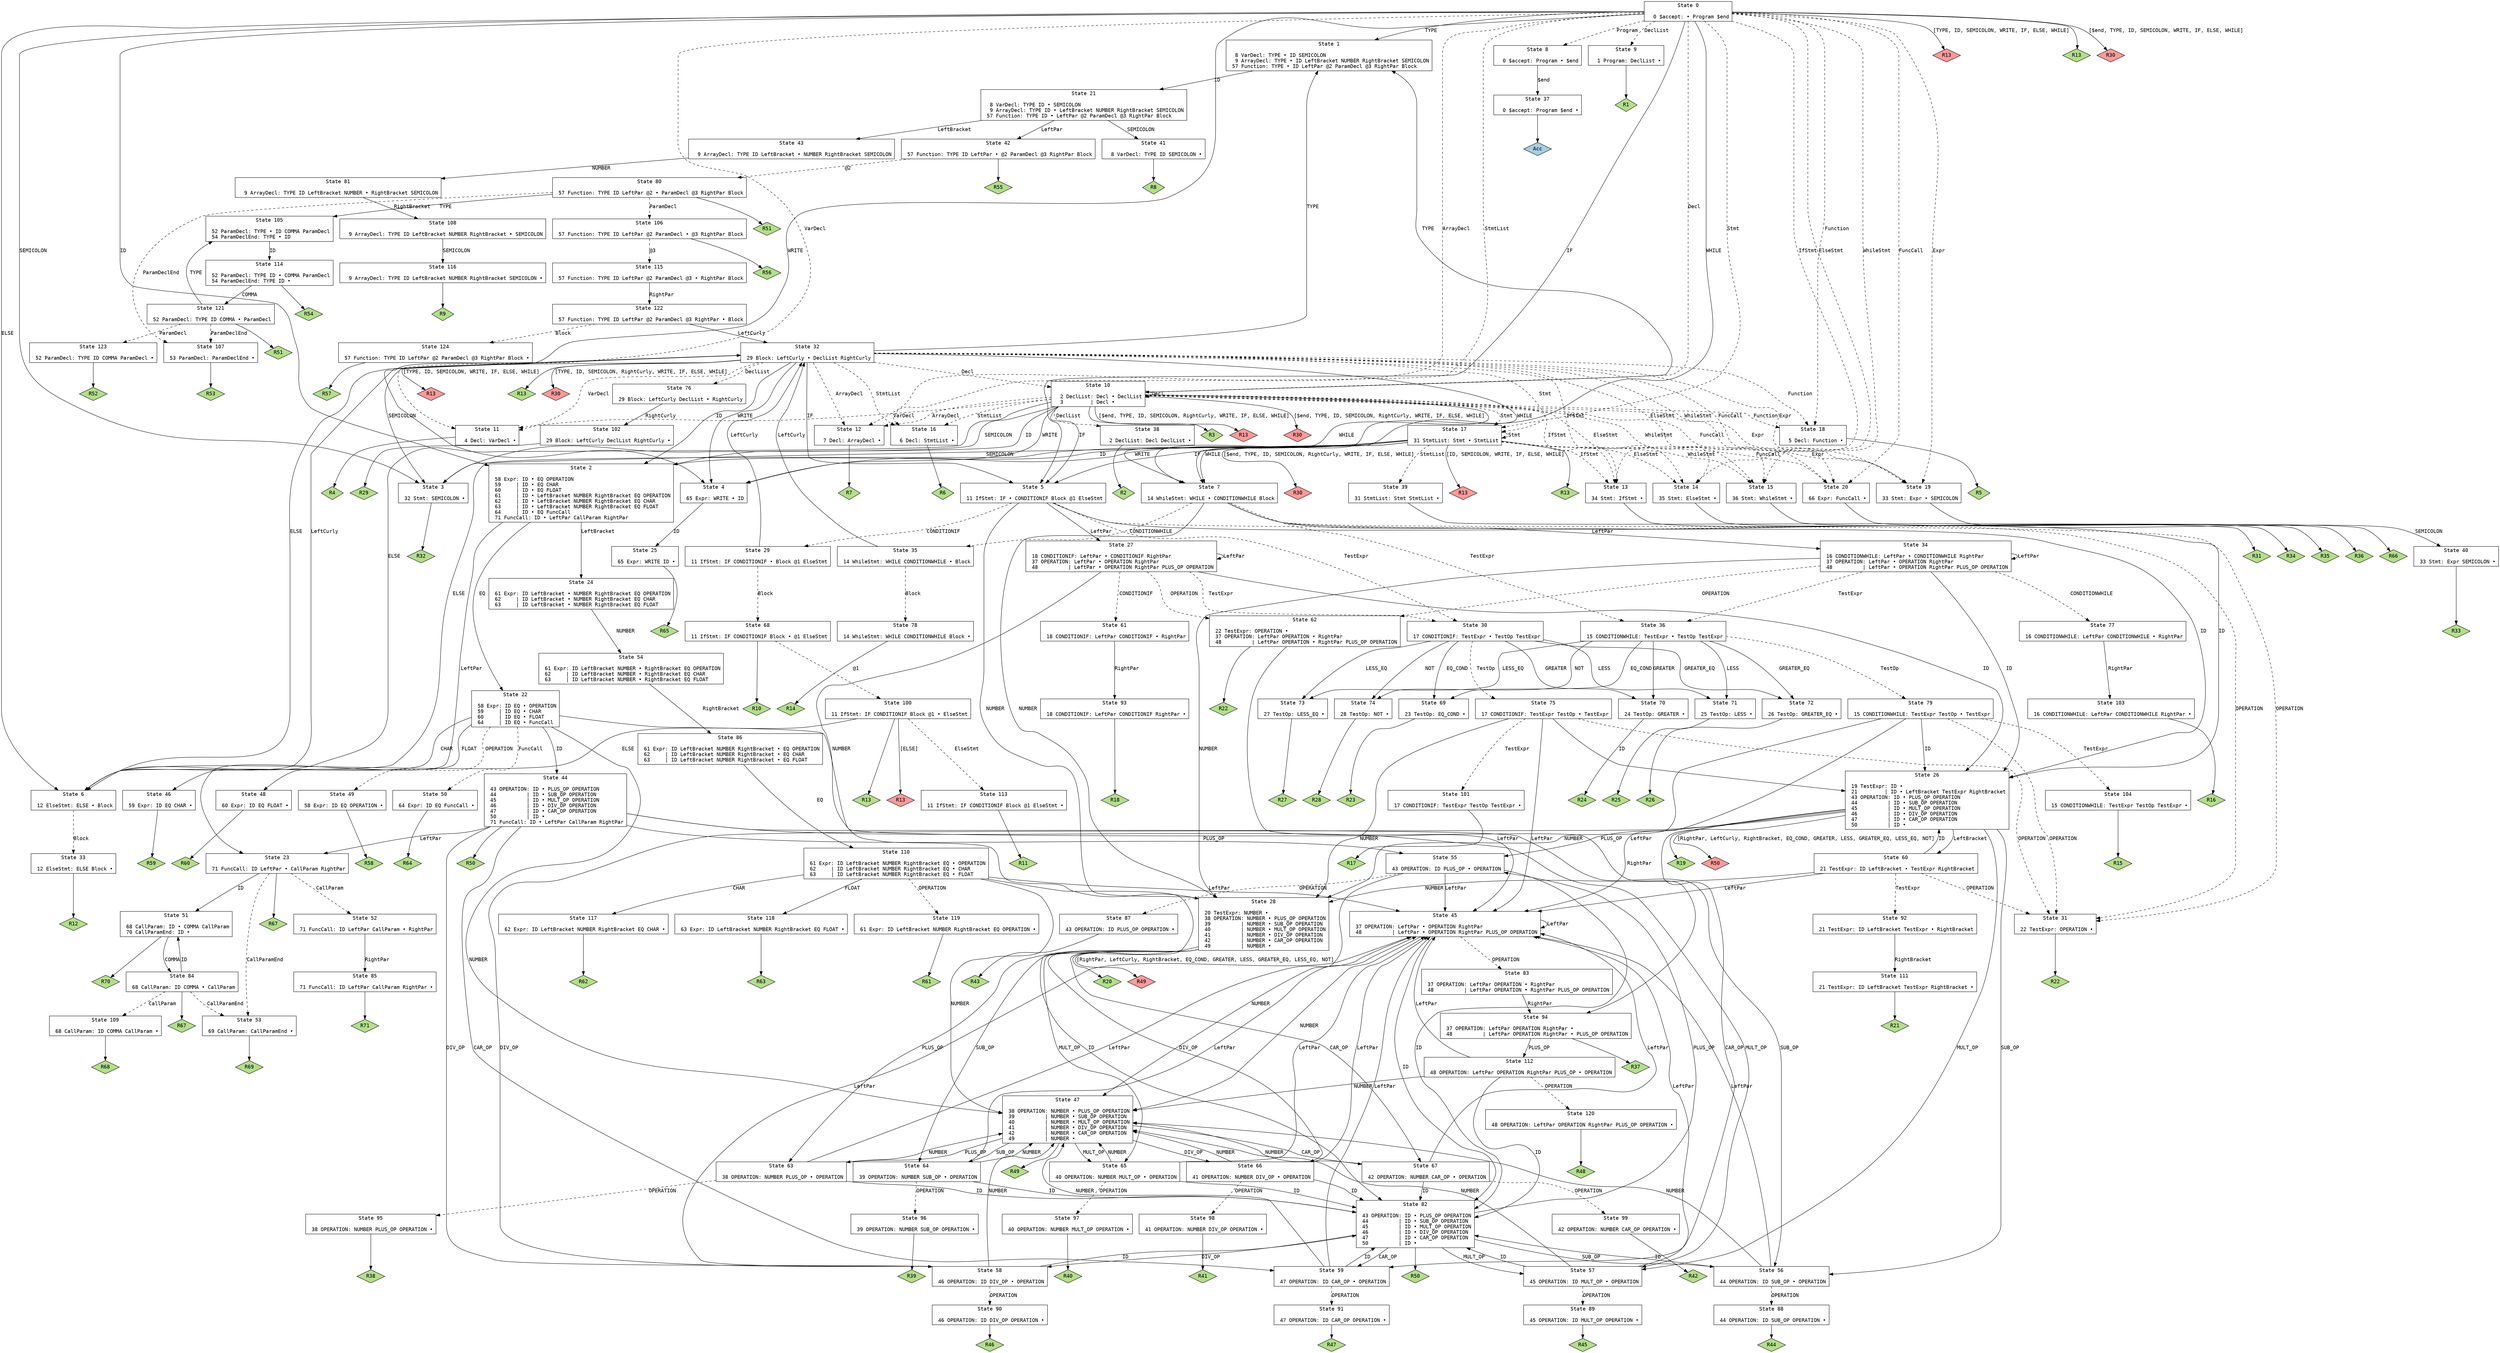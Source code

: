 // Generated by GNU Bison 3.8.2.
// Report bugs to <bug-bison@gnu.org>.
// Home page: <https://www.gnu.org/software/bison/>.

digraph "parser.y"
{
  node [fontname = courier, shape = box, colorscheme = paired6]
  edge [fontname = courier]

  0 [label="State 0\n\l  0 $accept: • Program $end\l"]
  0 -> 1 [style=solid label="TYPE"]
  0 -> 2 [style=solid label="ID"]
  0 -> 3 [style=solid label="SEMICOLON"]
  0 -> 4 [style=solid label="WRITE"]
  0 -> 5 [style=solid label="IF"]
  0 -> 6 [style=solid label="ELSE"]
  0 -> 7 [style=solid label="WHILE"]
  0 -> 8 [style=dashed label="Program"]
  0 -> 9 [style=dashed label="DeclList"]
  0 -> 10 [style=dashed label="Decl"]
  0 -> 11 [style=dashed label="VarDecl"]
  0 -> 12 [style=dashed label="ArrayDecl"]
  0 -> 13 [style=dashed label="IfStmt"]
  0 -> 14 [style=dashed label="ElseStmt"]
  0 -> 15 [style=dashed label="WhileStmt"]
  0 -> 16 [style=dashed label="StmtList"]
  0 -> 17 [style=dashed label="Stmt"]
  0 -> 18 [style=dashed label="Function"]
  0 -> 19 [style=dashed label="Expr"]
  0 -> 20 [style=dashed label="FuncCall"]
  0 -> "0R13d" [label="[TYPE, ID, SEMICOLON, WRITE, IF, ELSE, WHILE]", style=solid]
 "0R13d" [label="R13", fillcolor=5, shape=diamond, style=filled]
  0 -> "0R13" [style=solid]
 "0R13" [label="R13", fillcolor=3, shape=diamond, style=filled]
  0 -> "0R30d" [label="[$end, TYPE, ID, SEMICOLON, WRITE, IF, ELSE, WHILE]", style=solid]
 "0R30d" [label="R30", fillcolor=5, shape=diamond, style=filled]
  1 [label="State 1\n\l  8 VarDecl: TYPE • ID SEMICOLON\l  9 ArrayDecl: TYPE • ID LeftBracket NUMBER RightBracket SEMICOLON\l 57 Function: TYPE • ID LeftPar @2 ParamDecl @3 RightPar Block\l"]
  1 -> 21 [style=solid label="ID"]
  2 [label="State 2\n\l 58 Expr: ID • EQ OPERATION\l 59     | ID • EQ CHAR\l 60     | ID • EQ FLOAT\l 61     | ID • LeftBracket NUMBER RightBracket EQ OPERATION\l 62     | ID • LeftBracket NUMBER RightBracket EQ CHAR\l 63     | ID • LeftBracket NUMBER RightBracket EQ FLOAT\l 64     | ID • EQ FuncCall\l 71 FuncCall: ID • LeftPar CallParam RightPar\l"]
  2 -> 22 [style=solid label="EQ"]
  2 -> 23 [style=solid label="LeftPar"]
  2 -> 24 [style=solid label="LeftBracket"]
  3 [label="State 3\n\l 32 Stmt: SEMICOLON •\l"]
  3 -> "3R32" [style=solid]
 "3R32" [label="R32", fillcolor=3, shape=diamond, style=filled]
  4 [label="State 4\n\l 65 Expr: WRITE • ID\l"]
  4 -> 25 [style=solid label="ID"]
  5 [label="State 5\n\l 11 IfStmt: IF • CONDITIONIF Block @1 ElseStmt\l"]
  5 -> 26 [style=solid label="ID"]
  5 -> 27 [style=solid label="LeftPar"]
  5 -> 28 [style=solid label="NUMBER"]
  5 -> 29 [style=dashed label="CONDITIONIF"]
  5 -> 30 [style=dashed label="TestExpr"]
  5 -> 31 [style=dashed label="OPERATION"]
  6 [label="State 6\n\l 12 ElseStmt: ELSE • Block\l"]
  6 -> 32 [style=solid label="LeftCurly"]
  6 -> 33 [style=dashed label="Block"]
  7 [label="State 7\n\l 14 WhileStmt: WHILE • CONDITIONWHILE Block\l"]
  7 -> 26 [style=solid label="ID"]
  7 -> 34 [style=solid label="LeftPar"]
  7 -> 28 [style=solid label="NUMBER"]
  7 -> 35 [style=dashed label="CONDITIONWHILE"]
  7 -> 36 [style=dashed label="TestExpr"]
  7 -> 31 [style=dashed label="OPERATION"]
  8 [label="State 8\n\l  0 $accept: Program • $end\l"]
  8 -> 37 [style=solid label="$end"]
  9 [label="State 9\n\l  1 Program: DeclList •\l"]
  9 -> "9R1" [style=solid]
 "9R1" [label="R1", fillcolor=3, shape=diamond, style=filled]
  10 [label="State 10\n\l  2 DeclList: Decl • DeclList\l  3         | Decl •\l"]
  10 -> 1 [style=solid label="TYPE"]
  10 -> 2 [style=solid label="ID"]
  10 -> 3 [style=solid label="SEMICOLON"]
  10 -> 4 [style=solid label="WRITE"]
  10 -> 5 [style=solid label="IF"]
  10 -> 6 [style=solid label="ELSE"]
  10 -> 7 [style=solid label="WHILE"]
  10 -> 38 [style=dashed label="DeclList"]
  10 -> 10 [style=dashed label="Decl"]
  10 -> 11 [style=dashed label="VarDecl"]
  10 -> 12 [style=dashed label="ArrayDecl"]
  10 -> 13 [style=dashed label="IfStmt"]
  10 -> 14 [style=dashed label="ElseStmt"]
  10 -> 15 [style=dashed label="WhileStmt"]
  10 -> 16 [style=dashed label="StmtList"]
  10 -> 17 [style=dashed label="Stmt"]
  10 -> 18 [style=dashed label="Function"]
  10 -> 19 [style=dashed label="Expr"]
  10 -> 20 [style=dashed label="FuncCall"]
  10 -> "10R3" [style=solid]
 "10R3" [label="R3", fillcolor=3, shape=diamond, style=filled]
  10 -> "10R13d" [label="[$end, TYPE, ID, SEMICOLON, RightCurly, WRITE, IF, ELSE, WHILE]", style=solid]
 "10R13d" [label="R13", fillcolor=5, shape=diamond, style=filled]
  10 -> "10R30d" [label="[$end, TYPE, ID, SEMICOLON, RightCurly, WRITE, IF, ELSE, WHILE]", style=solid]
 "10R30d" [label="R30", fillcolor=5, shape=diamond, style=filled]
  11 [label="State 11\n\l  4 Decl: VarDecl •\l"]
  11 -> "11R4" [style=solid]
 "11R4" [label="R4", fillcolor=3, shape=diamond, style=filled]
  12 [label="State 12\n\l  7 Decl: ArrayDecl •\l"]
  12 -> "12R7" [style=solid]
 "12R7" [label="R7", fillcolor=3, shape=diamond, style=filled]
  13 [label="State 13\n\l 34 Stmt: IfStmt •\l"]
  13 -> "13R34" [style=solid]
 "13R34" [label="R34", fillcolor=3, shape=diamond, style=filled]
  14 [label="State 14\n\l 35 Stmt: ElseStmt •\l"]
  14 -> "14R35" [style=solid]
 "14R35" [label="R35", fillcolor=3, shape=diamond, style=filled]
  15 [label="State 15\n\l 36 Stmt: WhileStmt •\l"]
  15 -> "15R36" [style=solid]
 "15R36" [label="R36", fillcolor=3, shape=diamond, style=filled]
  16 [label="State 16\n\l  6 Decl: StmtList •\l"]
  16 -> "16R6" [style=solid]
 "16R6" [label="R6", fillcolor=3, shape=diamond, style=filled]
  17 [label="State 17\n\l 31 StmtList: Stmt • StmtList\l"]
  17 -> 2 [style=solid label="ID"]
  17 -> 3 [style=solid label="SEMICOLON"]
  17 -> 4 [style=solid label="WRITE"]
  17 -> 5 [style=solid label="IF"]
  17 -> 6 [style=solid label="ELSE"]
  17 -> 7 [style=solid label="WHILE"]
  17 -> 13 [style=dashed label="IfStmt"]
  17 -> 14 [style=dashed label="ElseStmt"]
  17 -> 15 [style=dashed label="WhileStmt"]
  17 -> 39 [style=dashed label="StmtList"]
  17 -> 17 [style=dashed label="Stmt"]
  17 -> 19 [style=dashed label="Expr"]
  17 -> 20 [style=dashed label="FuncCall"]
  17 -> "17R13d" [label="[ID, SEMICOLON, WRITE, IF, ELSE, WHILE]", style=solid]
 "17R13d" [label="R13", fillcolor=5, shape=diamond, style=filled]
  17 -> "17R13" [style=solid]
 "17R13" [label="R13", fillcolor=3, shape=diamond, style=filled]
  17 -> "17R30d" [label="[$end, TYPE, ID, SEMICOLON, RightCurly, WRITE, IF, ELSE, WHILE]", style=solid]
 "17R30d" [label="R30", fillcolor=5, shape=diamond, style=filled]
  18 [label="State 18\n\l  5 Decl: Function •\l"]
  18 -> "18R5" [style=solid]
 "18R5" [label="R5", fillcolor=3, shape=diamond, style=filled]
  19 [label="State 19\n\l 33 Stmt: Expr • SEMICOLON\l"]
  19 -> 40 [style=solid label="SEMICOLON"]
  20 [label="State 20\n\l 66 Expr: FuncCall •\l"]
  20 -> "20R66" [style=solid]
 "20R66" [label="R66", fillcolor=3, shape=diamond, style=filled]
  21 [label="State 21\n\l  8 VarDecl: TYPE ID • SEMICOLON\l  9 ArrayDecl: TYPE ID • LeftBracket NUMBER RightBracket SEMICOLON\l 57 Function: TYPE ID • LeftPar @2 ParamDecl @3 RightPar Block\l"]
  21 -> 41 [style=solid label="SEMICOLON"]
  21 -> 42 [style=solid label="LeftPar"]
  21 -> 43 [style=solid label="LeftBracket"]
  22 [label="State 22\n\l 58 Expr: ID EQ • OPERATION\l 59     | ID EQ • CHAR\l 60     | ID EQ • FLOAT\l 64     | ID EQ • FuncCall\l"]
  22 -> 44 [style=solid label="ID"]
  22 -> 45 [style=solid label="LeftPar"]
  22 -> 46 [style=solid label="CHAR"]
  22 -> 47 [style=solid label="NUMBER"]
  22 -> 48 [style=solid label="FLOAT"]
  22 -> 49 [style=dashed label="OPERATION"]
  22 -> 50 [style=dashed label="FuncCall"]
  23 [label="State 23\n\l 71 FuncCall: ID LeftPar • CallParam RightPar\l"]
  23 -> 51 [style=solid label="ID"]
  23 -> 52 [style=dashed label="CallParam"]
  23 -> 53 [style=dashed label="CallParamEnd"]
  23 -> "23R67" [style=solid]
 "23R67" [label="R67", fillcolor=3, shape=diamond, style=filled]
  24 [label="State 24\n\l 61 Expr: ID LeftBracket • NUMBER RightBracket EQ OPERATION\l 62     | ID LeftBracket • NUMBER RightBracket EQ CHAR\l 63     | ID LeftBracket • NUMBER RightBracket EQ FLOAT\l"]
  24 -> 54 [style=solid label="NUMBER"]
  25 [label="State 25\n\l 65 Expr: WRITE ID •\l"]
  25 -> "25R65" [style=solid]
 "25R65" [label="R65", fillcolor=3, shape=diamond, style=filled]
  26 [label="State 26\n\l 19 TestExpr: ID •\l 21         | ID • LeftBracket TestExpr RightBracket\l 43 OPERATION: ID • PLUS_OP OPERATION\l 44          | ID • SUB_OP OPERATION\l 45          | ID • MULT_OP OPERATION\l 46          | ID • DIV_OP OPERATION\l 47          | ID • CAR_OP OPERATION\l 50          | ID •\l"]
  26 -> 55 [style=solid label="PLUS_OP"]
  26 -> 56 [style=solid label="SUB_OP"]
  26 -> 57 [style=solid label="MULT_OP"]
  26 -> 58 [style=solid label="DIV_OP"]
  26 -> 59 [style=solid label="CAR_OP"]
  26 -> 60 [style=solid label="LeftBracket"]
  26 -> "26R19" [style=solid]
 "26R19" [label="R19", fillcolor=3, shape=diamond, style=filled]
  26 -> "26R50d" [label="[RightPar, LeftCurly, RightBracket, EQ_COND, GREATER, LESS, GREATER_EQ, LESS_EQ, NOT]", style=solid]
 "26R50d" [label="R50", fillcolor=5, shape=diamond, style=filled]
  27 [label="State 27\n\l 18 CONDITIONIF: LeftPar • CONDITIONIF RightPar\l 37 OPERATION: LeftPar • OPERATION RightPar\l 48          | LeftPar • OPERATION RightPar PLUS_OP OPERATION\l"]
  27 -> 26 [style=solid label="ID"]
  27 -> 27 [style=solid label="LeftPar"]
  27 -> 28 [style=solid label="NUMBER"]
  27 -> 61 [style=dashed label="CONDITIONIF"]
  27 -> 30 [style=dashed label="TestExpr"]
  27 -> 62 [style=dashed label="OPERATION"]
  28 [label="State 28\n\l 20 TestExpr: NUMBER •\l 38 OPERATION: NUMBER • PLUS_OP OPERATION\l 39          | NUMBER • SUB_OP OPERATION\l 40          | NUMBER • MULT_OP OPERATION\l 41          | NUMBER • DIV_OP OPERATION\l 42          | NUMBER • CAR_OP OPERATION\l 49          | NUMBER •\l"]
  28 -> 63 [style=solid label="PLUS_OP"]
  28 -> 64 [style=solid label="SUB_OP"]
  28 -> 65 [style=solid label="MULT_OP"]
  28 -> 66 [style=solid label="DIV_OP"]
  28 -> 67 [style=solid label="CAR_OP"]
  28 -> "28R20" [style=solid]
 "28R20" [label="R20", fillcolor=3, shape=diamond, style=filled]
  28 -> "28R49d" [label="[RightPar, LeftCurly, RightBracket, EQ_COND, GREATER, LESS, GREATER_EQ, LESS_EQ, NOT]", style=solid]
 "28R49d" [label="R49", fillcolor=5, shape=diamond, style=filled]
  29 [label="State 29\n\l 11 IfStmt: IF CONDITIONIF • Block @1 ElseStmt\l"]
  29 -> 32 [style=solid label="LeftCurly"]
  29 -> 68 [style=dashed label="Block"]
  30 [label="State 30\n\l 17 CONDITIONIF: TestExpr • TestOp TestExpr\l"]
  30 -> 69 [style=solid label="EQ_COND"]
  30 -> 70 [style=solid label="GREATER"]
  30 -> 71 [style=solid label="LESS"]
  30 -> 72 [style=solid label="GREATER_EQ"]
  30 -> 73 [style=solid label="LESS_EQ"]
  30 -> 74 [style=solid label="NOT"]
  30 -> 75 [style=dashed label="TestOp"]
  31 [label="State 31\n\l 22 TestExpr: OPERATION •\l"]
  31 -> "31R22" [style=solid]
 "31R22" [label="R22", fillcolor=3, shape=diamond, style=filled]
  32 [label="State 32\n\l 29 Block: LeftCurly • DeclList RightCurly\l"]
  32 -> 1 [style=solid label="TYPE"]
  32 -> 2 [style=solid label="ID"]
  32 -> 3 [style=solid label="SEMICOLON"]
  32 -> 4 [style=solid label="WRITE"]
  32 -> 5 [style=solid label="IF"]
  32 -> 6 [style=solid label="ELSE"]
  32 -> 7 [style=solid label="WHILE"]
  32 -> 76 [style=dashed label="DeclList"]
  32 -> 10 [style=dashed label="Decl"]
  32 -> 11 [style=dashed label="VarDecl"]
  32 -> 12 [style=dashed label="ArrayDecl"]
  32 -> 13 [style=dashed label="IfStmt"]
  32 -> 14 [style=dashed label="ElseStmt"]
  32 -> 15 [style=dashed label="WhileStmt"]
  32 -> 16 [style=dashed label="StmtList"]
  32 -> 17 [style=dashed label="Stmt"]
  32 -> 18 [style=dashed label="Function"]
  32 -> 19 [style=dashed label="Expr"]
  32 -> 20 [style=dashed label="FuncCall"]
  32 -> "32R13d" [label="[TYPE, ID, SEMICOLON, WRITE, IF, ELSE, WHILE]", style=solid]
 "32R13d" [label="R13", fillcolor=5, shape=diamond, style=filled]
  32 -> "32R13" [style=solid]
 "32R13" [label="R13", fillcolor=3, shape=diamond, style=filled]
  32 -> "32R30d" [label="[TYPE, ID, SEMICOLON, RightCurly, WRITE, IF, ELSE, WHILE]", style=solid]
 "32R30d" [label="R30", fillcolor=5, shape=diamond, style=filled]
  33 [label="State 33\n\l 12 ElseStmt: ELSE Block •\l"]
  33 -> "33R12" [style=solid]
 "33R12" [label="R12", fillcolor=3, shape=diamond, style=filled]
  34 [label="State 34\n\l 16 CONDITIONWHILE: LeftPar • CONDITIONWHILE RightPar\l 37 OPERATION: LeftPar • OPERATION RightPar\l 48          | LeftPar • OPERATION RightPar PLUS_OP OPERATION\l"]
  34 -> 26 [style=solid label="ID"]
  34 -> 34 [style=solid label="LeftPar"]
  34 -> 28 [style=solid label="NUMBER"]
  34 -> 77 [style=dashed label="CONDITIONWHILE"]
  34 -> 36 [style=dashed label="TestExpr"]
  34 -> 62 [style=dashed label="OPERATION"]
  35 [label="State 35\n\l 14 WhileStmt: WHILE CONDITIONWHILE • Block\l"]
  35 -> 32 [style=solid label="LeftCurly"]
  35 -> 78 [style=dashed label="Block"]
  36 [label="State 36\n\l 15 CONDITIONWHILE: TestExpr • TestOp TestExpr\l"]
  36 -> 69 [style=solid label="EQ_COND"]
  36 -> 70 [style=solid label="GREATER"]
  36 -> 71 [style=solid label="LESS"]
  36 -> 72 [style=solid label="GREATER_EQ"]
  36 -> 73 [style=solid label="LESS_EQ"]
  36 -> 74 [style=solid label="NOT"]
  36 -> 79 [style=dashed label="TestOp"]
  37 [label="State 37\n\l  0 $accept: Program $end •\l"]
  37 -> "37R0" [style=solid]
 "37R0" [label="Acc", fillcolor=1, shape=diamond, style=filled]
  38 [label="State 38\n\l  2 DeclList: Decl DeclList •\l"]
  38 -> "38R2" [style=solid]
 "38R2" [label="R2", fillcolor=3, shape=diamond, style=filled]
  39 [label="State 39\n\l 31 StmtList: Stmt StmtList •\l"]
  39 -> "39R31" [style=solid]
 "39R31" [label="R31", fillcolor=3, shape=diamond, style=filled]
  40 [label="State 40\n\l 33 Stmt: Expr SEMICOLON •\l"]
  40 -> "40R33" [style=solid]
 "40R33" [label="R33", fillcolor=3, shape=diamond, style=filled]
  41 [label="State 41\n\l  8 VarDecl: TYPE ID SEMICOLON •\l"]
  41 -> "41R8" [style=solid]
 "41R8" [label="R8", fillcolor=3, shape=diamond, style=filled]
  42 [label="State 42\n\l 57 Function: TYPE ID LeftPar • @2 ParamDecl @3 RightPar Block\l"]
  42 -> 80 [style=dashed label="@2"]
  42 -> "42R55" [style=solid]
 "42R55" [label="R55", fillcolor=3, shape=diamond, style=filled]
  43 [label="State 43\n\l  9 ArrayDecl: TYPE ID LeftBracket • NUMBER RightBracket SEMICOLON\l"]
  43 -> 81 [style=solid label="NUMBER"]
  44 [label="State 44\n\l 43 OPERATION: ID • PLUS_OP OPERATION\l 44          | ID • SUB_OP OPERATION\l 45          | ID • MULT_OP OPERATION\l 46          | ID • DIV_OP OPERATION\l 47          | ID • CAR_OP OPERATION\l 50          | ID •\l 71 FuncCall: ID • LeftPar CallParam RightPar\l"]
  44 -> 55 [style=solid label="PLUS_OP"]
  44 -> 56 [style=solid label="SUB_OP"]
  44 -> 57 [style=solid label="MULT_OP"]
  44 -> 58 [style=solid label="DIV_OP"]
  44 -> 59 [style=solid label="CAR_OP"]
  44 -> 23 [style=solid label="LeftPar"]
  44 -> "44R50" [style=solid]
 "44R50" [label="R50", fillcolor=3, shape=diamond, style=filled]
  45 [label="State 45\n\l 37 OPERATION: LeftPar • OPERATION RightPar\l 48          | LeftPar • OPERATION RightPar PLUS_OP OPERATION\l"]
  45 -> 82 [style=solid label="ID"]
  45 -> 45 [style=solid label="LeftPar"]
  45 -> 47 [style=solid label="NUMBER"]
  45 -> 83 [style=dashed label="OPERATION"]
  46 [label="State 46\n\l 59 Expr: ID EQ CHAR •\l"]
  46 -> "46R59" [style=solid]
 "46R59" [label="R59", fillcolor=3, shape=diamond, style=filled]
  47 [label="State 47\n\l 38 OPERATION: NUMBER • PLUS_OP OPERATION\l 39          | NUMBER • SUB_OP OPERATION\l 40          | NUMBER • MULT_OP OPERATION\l 41          | NUMBER • DIV_OP OPERATION\l 42          | NUMBER • CAR_OP OPERATION\l 49          | NUMBER •\l"]
  47 -> 63 [style=solid label="PLUS_OP"]
  47 -> 64 [style=solid label="SUB_OP"]
  47 -> 65 [style=solid label="MULT_OP"]
  47 -> 66 [style=solid label="DIV_OP"]
  47 -> 67 [style=solid label="CAR_OP"]
  47 -> "47R49" [style=solid]
 "47R49" [label="R49", fillcolor=3, shape=diamond, style=filled]
  48 [label="State 48\n\l 60 Expr: ID EQ FLOAT •\l"]
  48 -> "48R60" [style=solid]
 "48R60" [label="R60", fillcolor=3, shape=diamond, style=filled]
  49 [label="State 49\n\l 58 Expr: ID EQ OPERATION •\l"]
  49 -> "49R58" [style=solid]
 "49R58" [label="R58", fillcolor=3, shape=diamond, style=filled]
  50 [label="State 50\n\l 64 Expr: ID EQ FuncCall •\l"]
  50 -> "50R64" [style=solid]
 "50R64" [label="R64", fillcolor=3, shape=diamond, style=filled]
  51 [label="State 51\n\l 68 CallParam: ID • COMMA CallParam\l 70 CallParamEnd: ID •\l"]
  51 -> 84 [style=solid label="COMMA"]
  51 -> "51R70" [style=solid]
 "51R70" [label="R70", fillcolor=3, shape=diamond, style=filled]
  52 [label="State 52\n\l 71 FuncCall: ID LeftPar CallParam • RightPar\l"]
  52 -> 85 [style=solid label="RightPar"]
  53 [label="State 53\n\l 69 CallParam: CallParamEnd •\l"]
  53 -> "53R69" [style=solid]
 "53R69" [label="R69", fillcolor=3, shape=diamond, style=filled]
  54 [label="State 54\n\l 61 Expr: ID LeftBracket NUMBER • RightBracket EQ OPERATION\l 62     | ID LeftBracket NUMBER • RightBracket EQ CHAR\l 63     | ID LeftBracket NUMBER • RightBracket EQ FLOAT\l"]
  54 -> 86 [style=solid label="RightBracket"]
  55 [label="State 55\n\l 43 OPERATION: ID PLUS_OP • OPERATION\l"]
  55 -> 82 [style=solid label="ID"]
  55 -> 45 [style=solid label="LeftPar"]
  55 -> 47 [style=solid label="NUMBER"]
  55 -> 87 [style=dashed label="OPERATION"]
  56 [label="State 56\n\l 44 OPERATION: ID SUB_OP • OPERATION\l"]
  56 -> 82 [style=solid label="ID"]
  56 -> 45 [style=solid label="LeftPar"]
  56 -> 47 [style=solid label="NUMBER"]
  56 -> 88 [style=dashed label="OPERATION"]
  57 [label="State 57\n\l 45 OPERATION: ID MULT_OP • OPERATION\l"]
  57 -> 82 [style=solid label="ID"]
  57 -> 45 [style=solid label="LeftPar"]
  57 -> 47 [style=solid label="NUMBER"]
  57 -> 89 [style=dashed label="OPERATION"]
  58 [label="State 58\n\l 46 OPERATION: ID DIV_OP • OPERATION\l"]
  58 -> 82 [style=solid label="ID"]
  58 -> 45 [style=solid label="LeftPar"]
  58 -> 47 [style=solid label="NUMBER"]
  58 -> 90 [style=dashed label="OPERATION"]
  59 [label="State 59\n\l 47 OPERATION: ID CAR_OP • OPERATION\l"]
  59 -> 82 [style=solid label="ID"]
  59 -> 45 [style=solid label="LeftPar"]
  59 -> 47 [style=solid label="NUMBER"]
  59 -> 91 [style=dashed label="OPERATION"]
  60 [label="State 60\n\l 21 TestExpr: ID LeftBracket • TestExpr RightBracket\l"]
  60 -> 26 [style=solid label="ID"]
  60 -> 45 [style=solid label="LeftPar"]
  60 -> 28 [style=solid label="NUMBER"]
  60 -> 92 [style=dashed label="TestExpr"]
  60 -> 31 [style=dashed label="OPERATION"]
  61 [label="State 61\n\l 18 CONDITIONIF: LeftPar CONDITIONIF • RightPar\l"]
  61 -> 93 [style=solid label="RightPar"]
  62 [label="State 62\n\l 22 TestExpr: OPERATION •\l 37 OPERATION: LeftPar OPERATION • RightPar\l 48          | LeftPar OPERATION • RightPar PLUS_OP OPERATION\l"]
  62 -> 94 [style=solid label="RightPar"]
  62 -> "62R22" [style=solid]
 "62R22" [label="R22", fillcolor=3, shape=diamond, style=filled]
  63 [label="State 63\n\l 38 OPERATION: NUMBER PLUS_OP • OPERATION\l"]
  63 -> 82 [style=solid label="ID"]
  63 -> 45 [style=solid label="LeftPar"]
  63 -> 47 [style=solid label="NUMBER"]
  63 -> 95 [style=dashed label="OPERATION"]
  64 [label="State 64\n\l 39 OPERATION: NUMBER SUB_OP • OPERATION\l"]
  64 -> 82 [style=solid label="ID"]
  64 -> 45 [style=solid label="LeftPar"]
  64 -> 47 [style=solid label="NUMBER"]
  64 -> 96 [style=dashed label="OPERATION"]
  65 [label="State 65\n\l 40 OPERATION: NUMBER MULT_OP • OPERATION\l"]
  65 -> 82 [style=solid label="ID"]
  65 -> 45 [style=solid label="LeftPar"]
  65 -> 47 [style=solid label="NUMBER"]
  65 -> 97 [style=dashed label="OPERATION"]
  66 [label="State 66\n\l 41 OPERATION: NUMBER DIV_OP • OPERATION\l"]
  66 -> 82 [style=solid label="ID"]
  66 -> 45 [style=solid label="LeftPar"]
  66 -> 47 [style=solid label="NUMBER"]
  66 -> 98 [style=dashed label="OPERATION"]
  67 [label="State 67\n\l 42 OPERATION: NUMBER CAR_OP • OPERATION\l"]
  67 -> 82 [style=solid label="ID"]
  67 -> 45 [style=solid label="LeftPar"]
  67 -> 47 [style=solid label="NUMBER"]
  67 -> 99 [style=dashed label="OPERATION"]
  68 [label="State 68\n\l 11 IfStmt: IF CONDITIONIF Block • @1 ElseStmt\l"]
  68 -> 100 [style=dashed label="@1"]
  68 -> "68R10" [style=solid]
 "68R10" [label="R10", fillcolor=3, shape=diamond, style=filled]
  69 [label="State 69\n\l 23 TestOp: EQ_COND •\l"]
  69 -> "69R23" [style=solid]
 "69R23" [label="R23", fillcolor=3, shape=diamond, style=filled]
  70 [label="State 70\n\l 24 TestOp: GREATER •\l"]
  70 -> "70R24" [style=solid]
 "70R24" [label="R24", fillcolor=3, shape=diamond, style=filled]
  71 [label="State 71\n\l 25 TestOp: LESS •\l"]
  71 -> "71R25" [style=solid]
 "71R25" [label="R25", fillcolor=3, shape=diamond, style=filled]
  72 [label="State 72\n\l 26 TestOp: GREATER_EQ •\l"]
  72 -> "72R26" [style=solid]
 "72R26" [label="R26", fillcolor=3, shape=diamond, style=filled]
  73 [label="State 73\n\l 27 TestOp: LESS_EQ •\l"]
  73 -> "73R27" [style=solid]
 "73R27" [label="R27", fillcolor=3, shape=diamond, style=filled]
  74 [label="State 74\n\l 28 TestOp: NOT •\l"]
  74 -> "74R28" [style=solid]
 "74R28" [label="R28", fillcolor=3, shape=diamond, style=filled]
  75 [label="State 75\n\l 17 CONDITIONIF: TestExpr TestOp • TestExpr\l"]
  75 -> 26 [style=solid label="ID"]
  75 -> 45 [style=solid label="LeftPar"]
  75 -> 28 [style=solid label="NUMBER"]
  75 -> 101 [style=dashed label="TestExpr"]
  75 -> 31 [style=dashed label="OPERATION"]
  76 [label="State 76\n\l 29 Block: LeftCurly DeclList • RightCurly\l"]
  76 -> 102 [style=solid label="RightCurly"]
  77 [label="State 77\n\l 16 CONDITIONWHILE: LeftPar CONDITIONWHILE • RightPar\l"]
  77 -> 103 [style=solid label="RightPar"]
  78 [label="State 78\n\l 14 WhileStmt: WHILE CONDITIONWHILE Block •\l"]
  78 -> "78R14" [style=solid]
 "78R14" [label="R14", fillcolor=3, shape=diamond, style=filled]
  79 [label="State 79\n\l 15 CONDITIONWHILE: TestExpr TestOp • TestExpr\l"]
  79 -> 26 [style=solid label="ID"]
  79 -> 45 [style=solid label="LeftPar"]
  79 -> 28 [style=solid label="NUMBER"]
  79 -> 104 [style=dashed label="TestExpr"]
  79 -> 31 [style=dashed label="OPERATION"]
  80 [label="State 80\n\l 57 Function: TYPE ID LeftPar @2 • ParamDecl @3 RightPar Block\l"]
  80 -> 105 [style=solid label="TYPE"]
  80 -> 106 [style=dashed label="ParamDecl"]
  80 -> 107 [style=dashed label="ParamDeclEnd"]
  80 -> "80R51" [style=solid]
 "80R51" [label="R51", fillcolor=3, shape=diamond, style=filled]
  81 [label="State 81\n\l  9 ArrayDecl: TYPE ID LeftBracket NUMBER • RightBracket SEMICOLON\l"]
  81 -> 108 [style=solid label="RightBracket"]
  82 [label="State 82\n\l 43 OPERATION: ID • PLUS_OP OPERATION\l 44          | ID • SUB_OP OPERATION\l 45          | ID • MULT_OP OPERATION\l 46          | ID • DIV_OP OPERATION\l 47          | ID • CAR_OP OPERATION\l 50          | ID •\l"]
  82 -> 55 [style=solid label="PLUS_OP"]
  82 -> 56 [style=solid label="SUB_OP"]
  82 -> 57 [style=solid label="MULT_OP"]
  82 -> 58 [style=solid label="DIV_OP"]
  82 -> 59 [style=solid label="CAR_OP"]
  82 -> "82R50" [style=solid]
 "82R50" [label="R50", fillcolor=3, shape=diamond, style=filled]
  83 [label="State 83\n\l 37 OPERATION: LeftPar OPERATION • RightPar\l 48          | LeftPar OPERATION • RightPar PLUS_OP OPERATION\l"]
  83 -> 94 [style=solid label="RightPar"]
  84 [label="State 84\n\l 68 CallParam: ID COMMA • CallParam\l"]
  84 -> 51 [style=solid label="ID"]
  84 -> 109 [style=dashed label="CallParam"]
  84 -> 53 [style=dashed label="CallParamEnd"]
  84 -> "84R67" [style=solid]
 "84R67" [label="R67", fillcolor=3, shape=diamond, style=filled]
  85 [label="State 85\n\l 71 FuncCall: ID LeftPar CallParam RightPar •\l"]
  85 -> "85R71" [style=solid]
 "85R71" [label="R71", fillcolor=3, shape=diamond, style=filled]
  86 [label="State 86\n\l 61 Expr: ID LeftBracket NUMBER RightBracket • EQ OPERATION\l 62     | ID LeftBracket NUMBER RightBracket • EQ CHAR\l 63     | ID LeftBracket NUMBER RightBracket • EQ FLOAT\l"]
  86 -> 110 [style=solid label="EQ"]
  87 [label="State 87\n\l 43 OPERATION: ID PLUS_OP OPERATION •\l"]
  87 -> "87R43" [style=solid]
 "87R43" [label="R43", fillcolor=3, shape=diamond, style=filled]
  88 [label="State 88\n\l 44 OPERATION: ID SUB_OP OPERATION •\l"]
  88 -> "88R44" [style=solid]
 "88R44" [label="R44", fillcolor=3, shape=diamond, style=filled]
  89 [label="State 89\n\l 45 OPERATION: ID MULT_OP OPERATION •\l"]
  89 -> "89R45" [style=solid]
 "89R45" [label="R45", fillcolor=3, shape=diamond, style=filled]
  90 [label="State 90\n\l 46 OPERATION: ID DIV_OP OPERATION •\l"]
  90 -> "90R46" [style=solid]
 "90R46" [label="R46", fillcolor=3, shape=diamond, style=filled]
  91 [label="State 91\n\l 47 OPERATION: ID CAR_OP OPERATION •\l"]
  91 -> "91R47" [style=solid]
 "91R47" [label="R47", fillcolor=3, shape=diamond, style=filled]
  92 [label="State 92\n\l 21 TestExpr: ID LeftBracket TestExpr • RightBracket\l"]
  92 -> 111 [style=solid label="RightBracket"]
  93 [label="State 93\n\l 18 CONDITIONIF: LeftPar CONDITIONIF RightPar •\l"]
  93 -> "93R18" [style=solid]
 "93R18" [label="R18", fillcolor=3, shape=diamond, style=filled]
  94 [label="State 94\n\l 37 OPERATION: LeftPar OPERATION RightPar •\l 48          | LeftPar OPERATION RightPar • PLUS_OP OPERATION\l"]
  94 -> 112 [style=solid label="PLUS_OP"]
  94 -> "94R37" [style=solid]
 "94R37" [label="R37", fillcolor=3, shape=diamond, style=filled]
  95 [label="State 95\n\l 38 OPERATION: NUMBER PLUS_OP OPERATION •\l"]
  95 -> "95R38" [style=solid]
 "95R38" [label="R38", fillcolor=3, shape=diamond, style=filled]
  96 [label="State 96\n\l 39 OPERATION: NUMBER SUB_OP OPERATION •\l"]
  96 -> "96R39" [style=solid]
 "96R39" [label="R39", fillcolor=3, shape=diamond, style=filled]
  97 [label="State 97\n\l 40 OPERATION: NUMBER MULT_OP OPERATION •\l"]
  97 -> "97R40" [style=solid]
 "97R40" [label="R40", fillcolor=3, shape=diamond, style=filled]
  98 [label="State 98\n\l 41 OPERATION: NUMBER DIV_OP OPERATION •\l"]
  98 -> "98R41" [style=solid]
 "98R41" [label="R41", fillcolor=3, shape=diamond, style=filled]
  99 [label="State 99\n\l 42 OPERATION: NUMBER CAR_OP OPERATION •\l"]
  99 -> "99R42" [style=solid]
 "99R42" [label="R42", fillcolor=3, shape=diamond, style=filled]
  100 [label="State 100\n\l 11 IfStmt: IF CONDITIONIF Block @1 • ElseStmt\l"]
  100 -> 6 [style=solid label="ELSE"]
  100 -> 113 [style=dashed label="ElseStmt"]
  100 -> "100R13d" [label="[ELSE]", style=solid]
 "100R13d" [label="R13", fillcolor=5, shape=diamond, style=filled]
  100 -> "100R13" [style=solid]
 "100R13" [label="R13", fillcolor=3, shape=diamond, style=filled]
  101 [label="State 101\n\l 17 CONDITIONIF: TestExpr TestOp TestExpr •\l"]
  101 -> "101R17" [style=solid]
 "101R17" [label="R17", fillcolor=3, shape=diamond, style=filled]
  102 [label="State 102\n\l 29 Block: LeftCurly DeclList RightCurly •\l"]
  102 -> "102R29" [style=solid]
 "102R29" [label="R29", fillcolor=3, shape=diamond, style=filled]
  103 [label="State 103\n\l 16 CONDITIONWHILE: LeftPar CONDITIONWHILE RightPar •\l"]
  103 -> "103R16" [style=solid]
 "103R16" [label="R16", fillcolor=3, shape=diamond, style=filled]
  104 [label="State 104\n\l 15 CONDITIONWHILE: TestExpr TestOp TestExpr •\l"]
  104 -> "104R15" [style=solid]
 "104R15" [label="R15", fillcolor=3, shape=diamond, style=filled]
  105 [label="State 105\n\l 52 ParamDecl: TYPE • ID COMMA ParamDecl\l 54 ParamDeclEnd: TYPE • ID\l"]
  105 -> 114 [style=solid label="ID"]
  106 [label="State 106\n\l 57 Function: TYPE ID LeftPar @2 ParamDecl • @3 RightPar Block\l"]
  106 -> 115 [style=dashed label="@3"]
  106 -> "106R56" [style=solid]
 "106R56" [label="R56", fillcolor=3, shape=diamond, style=filled]
  107 [label="State 107\n\l 53 ParamDecl: ParamDeclEnd •\l"]
  107 -> "107R53" [style=solid]
 "107R53" [label="R53", fillcolor=3, shape=diamond, style=filled]
  108 [label="State 108\n\l  9 ArrayDecl: TYPE ID LeftBracket NUMBER RightBracket • SEMICOLON\l"]
  108 -> 116 [style=solid label="SEMICOLON"]
  109 [label="State 109\n\l 68 CallParam: ID COMMA CallParam •\l"]
  109 -> "109R68" [style=solid]
 "109R68" [label="R68", fillcolor=3, shape=diamond, style=filled]
  110 [label="State 110\n\l 61 Expr: ID LeftBracket NUMBER RightBracket EQ • OPERATION\l 62     | ID LeftBracket NUMBER RightBracket EQ • CHAR\l 63     | ID LeftBracket NUMBER RightBracket EQ • FLOAT\l"]
  110 -> 82 [style=solid label="ID"]
  110 -> 45 [style=solid label="LeftPar"]
  110 -> 117 [style=solid label="CHAR"]
  110 -> 47 [style=solid label="NUMBER"]
  110 -> 118 [style=solid label="FLOAT"]
  110 -> 119 [style=dashed label="OPERATION"]
  111 [label="State 111\n\l 21 TestExpr: ID LeftBracket TestExpr RightBracket •\l"]
  111 -> "111R21" [style=solid]
 "111R21" [label="R21", fillcolor=3, shape=diamond, style=filled]
  112 [label="State 112\n\l 48 OPERATION: LeftPar OPERATION RightPar PLUS_OP • OPERATION\l"]
  112 -> 82 [style=solid label="ID"]
  112 -> 45 [style=solid label="LeftPar"]
  112 -> 47 [style=solid label="NUMBER"]
  112 -> 120 [style=dashed label="OPERATION"]
  113 [label="State 113\n\l 11 IfStmt: IF CONDITIONIF Block @1 ElseStmt •\l"]
  113 -> "113R11" [style=solid]
 "113R11" [label="R11", fillcolor=3, shape=diamond, style=filled]
  114 [label="State 114\n\l 52 ParamDecl: TYPE ID • COMMA ParamDecl\l 54 ParamDeclEnd: TYPE ID •\l"]
  114 -> 121 [style=solid label="COMMA"]
  114 -> "114R54" [style=solid]
 "114R54" [label="R54", fillcolor=3, shape=diamond, style=filled]
  115 [label="State 115\n\l 57 Function: TYPE ID LeftPar @2 ParamDecl @3 • RightPar Block\l"]
  115 -> 122 [style=solid label="RightPar"]
  116 [label="State 116\n\l  9 ArrayDecl: TYPE ID LeftBracket NUMBER RightBracket SEMICOLON •\l"]
  116 -> "116R9" [style=solid]
 "116R9" [label="R9", fillcolor=3, shape=diamond, style=filled]
  117 [label="State 117\n\l 62 Expr: ID LeftBracket NUMBER RightBracket EQ CHAR •\l"]
  117 -> "117R62" [style=solid]
 "117R62" [label="R62", fillcolor=3, shape=diamond, style=filled]
  118 [label="State 118\n\l 63 Expr: ID LeftBracket NUMBER RightBracket EQ FLOAT •\l"]
  118 -> "118R63" [style=solid]
 "118R63" [label="R63", fillcolor=3, shape=diamond, style=filled]
  119 [label="State 119\n\l 61 Expr: ID LeftBracket NUMBER RightBracket EQ OPERATION •\l"]
  119 -> "119R61" [style=solid]
 "119R61" [label="R61", fillcolor=3, shape=diamond, style=filled]
  120 [label="State 120\n\l 48 OPERATION: LeftPar OPERATION RightPar PLUS_OP OPERATION •\l"]
  120 -> "120R48" [style=solid]
 "120R48" [label="R48", fillcolor=3, shape=diamond, style=filled]
  121 [label="State 121\n\l 52 ParamDecl: TYPE ID COMMA • ParamDecl\l"]
  121 -> 105 [style=solid label="TYPE"]
  121 -> 123 [style=dashed label="ParamDecl"]
  121 -> 107 [style=dashed label="ParamDeclEnd"]
  121 -> "121R51" [style=solid]
 "121R51" [label="R51", fillcolor=3, shape=diamond, style=filled]
  122 [label="State 122\n\l 57 Function: TYPE ID LeftPar @2 ParamDecl @3 RightPar • Block\l"]
  122 -> 32 [style=solid label="LeftCurly"]
  122 -> 124 [style=dashed label="Block"]
  123 [label="State 123\n\l 52 ParamDecl: TYPE ID COMMA ParamDecl •\l"]
  123 -> "123R52" [style=solid]
 "123R52" [label="R52", fillcolor=3, shape=diamond, style=filled]
  124 [label="State 124\n\l 57 Function: TYPE ID LeftPar @2 ParamDecl @3 RightPar Block •\l"]
  124 -> "124R57" [style=solid]
 "124R57" [label="R57", fillcolor=3, shape=diamond, style=filled]
}
